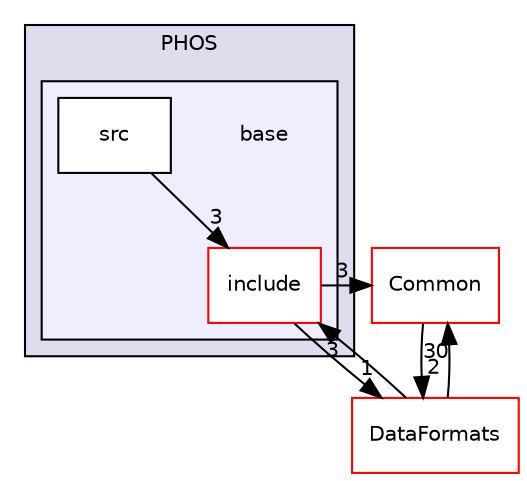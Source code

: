 digraph "/home/travis/build/AliceO2Group/AliceO2/Detectors/PHOS/base" {
  bgcolor=transparent;
  compound=true
  node [ fontsize="10", fontname="Helvetica"];
  edge [ labelfontsize="10", labelfontname="Helvetica"];
  subgraph clusterdir_cd3c152a7db0580c86a4c50ad0325149 {
    graph [ bgcolor="#ddddee", pencolor="black", label="PHOS" fontname="Helvetica", fontsize="10", URL="dir_cd3c152a7db0580c86a4c50ad0325149.html"]
  subgraph clusterdir_fa21b46838f21636bfdcc60e4853f0ed {
    graph [ bgcolor="#eeeeff", pencolor="black", label="" URL="dir_fa21b46838f21636bfdcc60e4853f0ed.html"];
    dir_fa21b46838f21636bfdcc60e4853f0ed [shape=plaintext label="base"];
    dir_f058686c474bc52b3556fa4d6d8e7462 [shape=box label="include" color="red" fillcolor="white" style="filled" URL="dir_f058686c474bc52b3556fa4d6d8e7462.html"];
    dir_2be7415ab8596f8b5a996d56fdf9fd8d [shape=box label="src" color="black" fillcolor="white" style="filled" URL="dir_2be7415ab8596f8b5a996d56fdf9fd8d.html"];
  }
  }
  dir_4ab6b4cc6a7edbff49100e9123df213f [shape=box label="Common" color="red" URL="dir_4ab6b4cc6a7edbff49100e9123df213f.html"];
  dir_2171f7ec022c5423887b07c69b2f5b48 [shape=box label="DataFormats" color="red" URL="dir_2171f7ec022c5423887b07c69b2f5b48.html"];
  dir_4ab6b4cc6a7edbff49100e9123df213f->dir_2171f7ec022c5423887b07c69b2f5b48 [headlabel="2", labeldistance=1.5 headhref="dir_000026_000068.html"];
  dir_2be7415ab8596f8b5a996d56fdf9fd8d->dir_f058686c474bc52b3556fa4d6d8e7462 [headlabel="3", labeldistance=1.5 headhref="dir_000209_000197.html"];
  dir_f058686c474bc52b3556fa4d6d8e7462->dir_4ab6b4cc6a7edbff49100e9123df213f [headlabel="3", labeldistance=1.5 headhref="dir_000197_000026.html"];
  dir_f058686c474bc52b3556fa4d6d8e7462->dir_2171f7ec022c5423887b07c69b2f5b48 [headlabel="1", labeldistance=1.5 headhref="dir_000197_000068.html"];
  dir_2171f7ec022c5423887b07c69b2f5b48->dir_4ab6b4cc6a7edbff49100e9123df213f [headlabel="30", labeldistance=1.5 headhref="dir_000068_000026.html"];
  dir_2171f7ec022c5423887b07c69b2f5b48->dir_f058686c474bc52b3556fa4d6d8e7462 [headlabel="3", labeldistance=1.5 headhref="dir_000068_000197.html"];
}
